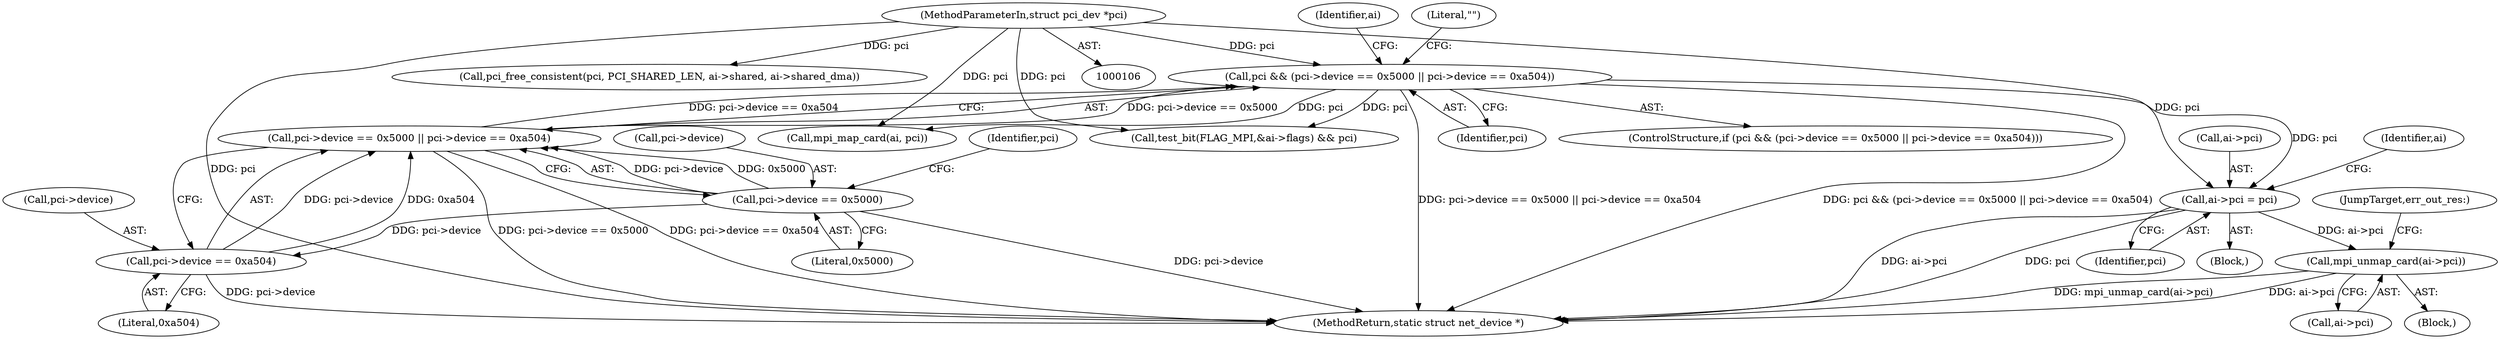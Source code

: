 digraph "0_linux_550fd08c2cebad61c548def135f67aba284c6162_7@pointer" {
"1000660" [label="(Call,mpi_unmap_card(ai->pci))"];
"1000207" [label="(Call,ai->pci = pci)"];
"1000166" [label="(Call,pci && (pci->device == 0x5000 || pci->device == 0xa504))"];
"1000110" [label="(MethodParameterIn,struct pci_dev *pci)"];
"1000168" [label="(Call,pci->device == 0x5000 || pci->device == 0xa504)"];
"1000169" [label="(Call,pci->device == 0x5000)"];
"1000174" [label="(Call,pci->device == 0xa504)"];
"1000334" [label="(Call,mpi_map_card(ai, pci))"];
"1000112" [label="(Block,)"];
"1000167" [label="(Identifier,pci)"];
"1000178" [label="(Literal,0xa504)"];
"1000174" [label="(Call,pci->device == 0xa504)"];
"1000664" [label="(JumpTarget,err_out_res:)"];
"1000175" [label="(Call,pci->device)"];
"1000181" [label="(Literal,\"\")"];
"1000642" [label="(Block,)"];
"1000643" [label="(Call,pci_free_consistent(pci, PCI_SHARED_LEN, ai->shared, ai->shared_dma))"];
"1000110" [label="(MethodParameterIn,struct pci_dev *pci)"];
"1000660" [label="(Call,mpi_unmap_card(ai->pci))"];
"1000173" [label="(Literal,0x5000)"];
"1000634" [label="(Call,test_bit(FLAG_MPI,&ai->flags) && pci)"];
"1000211" [label="(Identifier,pci)"];
"1000192" [label="(Identifier,ai)"];
"1000176" [label="(Identifier,pci)"];
"1000165" [label="(ControlStructure,if (pci && (pci->device == 0x5000 || pci->device == 0xa504)))"];
"1000166" [label="(Call,pci && (pci->device == 0x5000 || pci->device == 0xa504))"];
"1000683" [label="(MethodReturn,static struct net_device *)"];
"1000215" [label="(Identifier,ai)"];
"1000208" [label="(Call,ai->pci)"];
"1000168" [label="(Call,pci->device == 0x5000 || pci->device == 0xa504)"];
"1000207" [label="(Call,ai->pci = pci)"];
"1000169" [label="(Call,pci->device == 0x5000)"];
"1000661" [label="(Call,ai->pci)"];
"1000170" [label="(Call,pci->device)"];
"1000660" -> "1000642"  [label="AST: "];
"1000660" -> "1000661"  [label="CFG: "];
"1000661" -> "1000660"  [label="AST: "];
"1000664" -> "1000660"  [label="CFG: "];
"1000660" -> "1000683"  [label="DDG: mpi_unmap_card(ai->pci)"];
"1000660" -> "1000683"  [label="DDG: ai->pci"];
"1000207" -> "1000660"  [label="DDG: ai->pci"];
"1000207" -> "1000112"  [label="AST: "];
"1000207" -> "1000211"  [label="CFG: "];
"1000208" -> "1000207"  [label="AST: "];
"1000211" -> "1000207"  [label="AST: "];
"1000215" -> "1000207"  [label="CFG: "];
"1000207" -> "1000683"  [label="DDG: ai->pci"];
"1000207" -> "1000683"  [label="DDG: pci"];
"1000166" -> "1000207"  [label="DDG: pci"];
"1000110" -> "1000207"  [label="DDG: pci"];
"1000166" -> "1000165"  [label="AST: "];
"1000166" -> "1000167"  [label="CFG: "];
"1000166" -> "1000168"  [label="CFG: "];
"1000167" -> "1000166"  [label="AST: "];
"1000168" -> "1000166"  [label="AST: "];
"1000181" -> "1000166"  [label="CFG: "];
"1000192" -> "1000166"  [label="CFG: "];
"1000166" -> "1000683"  [label="DDG: pci->device == 0x5000 || pci->device == 0xa504"];
"1000166" -> "1000683"  [label="DDG: pci && (pci->device == 0x5000 || pci->device == 0xa504)"];
"1000110" -> "1000166"  [label="DDG: pci"];
"1000168" -> "1000166"  [label="DDG: pci->device == 0x5000"];
"1000168" -> "1000166"  [label="DDG: pci->device == 0xa504"];
"1000166" -> "1000334"  [label="DDG: pci"];
"1000166" -> "1000634"  [label="DDG: pci"];
"1000110" -> "1000106"  [label="AST: "];
"1000110" -> "1000683"  [label="DDG: pci"];
"1000110" -> "1000334"  [label="DDG: pci"];
"1000110" -> "1000634"  [label="DDG: pci"];
"1000110" -> "1000643"  [label="DDG: pci"];
"1000168" -> "1000169"  [label="CFG: "];
"1000168" -> "1000174"  [label="CFG: "];
"1000169" -> "1000168"  [label="AST: "];
"1000174" -> "1000168"  [label="AST: "];
"1000168" -> "1000683"  [label="DDG: pci->device == 0x5000"];
"1000168" -> "1000683"  [label="DDG: pci->device == 0xa504"];
"1000169" -> "1000168"  [label="DDG: pci->device"];
"1000169" -> "1000168"  [label="DDG: 0x5000"];
"1000174" -> "1000168"  [label="DDG: pci->device"];
"1000174" -> "1000168"  [label="DDG: 0xa504"];
"1000169" -> "1000173"  [label="CFG: "];
"1000170" -> "1000169"  [label="AST: "];
"1000173" -> "1000169"  [label="AST: "];
"1000176" -> "1000169"  [label="CFG: "];
"1000169" -> "1000683"  [label="DDG: pci->device"];
"1000169" -> "1000174"  [label="DDG: pci->device"];
"1000174" -> "1000178"  [label="CFG: "];
"1000175" -> "1000174"  [label="AST: "];
"1000178" -> "1000174"  [label="AST: "];
"1000174" -> "1000683"  [label="DDG: pci->device"];
}
